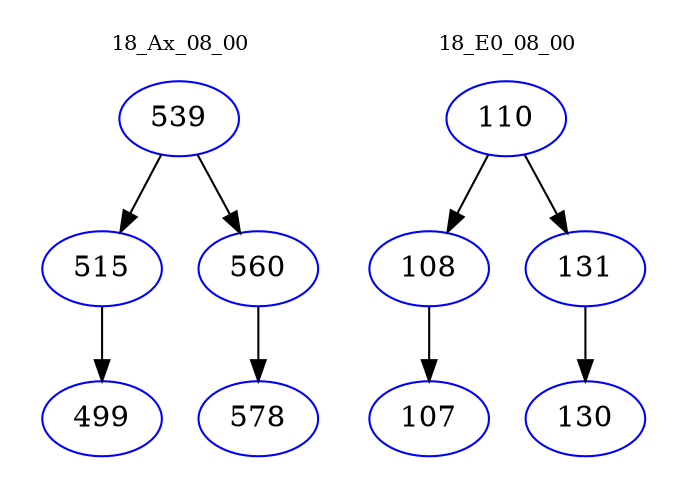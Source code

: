 digraph{
subgraph cluster_0 {
color = white
label = "18_Ax_08_00";
fontsize=10;
T0_539 [label="539", color="blue"]
T0_539 -> T0_515 [color="black"]
T0_515 [label="515", color="blue"]
T0_515 -> T0_499 [color="black"]
T0_499 [label="499", color="blue"]
T0_539 -> T0_560 [color="black"]
T0_560 [label="560", color="blue"]
T0_560 -> T0_578 [color="black"]
T0_578 [label="578", color="blue"]
}
subgraph cluster_1 {
color = white
label = "18_E0_08_00";
fontsize=10;
T1_110 [label="110", color="blue"]
T1_110 -> T1_108 [color="black"]
T1_108 [label="108", color="blue"]
T1_108 -> T1_107 [color="black"]
T1_107 [label="107", color="blue"]
T1_110 -> T1_131 [color="black"]
T1_131 [label="131", color="blue"]
T1_131 -> T1_130 [color="black"]
T1_130 [label="130", color="blue"]
}
}
